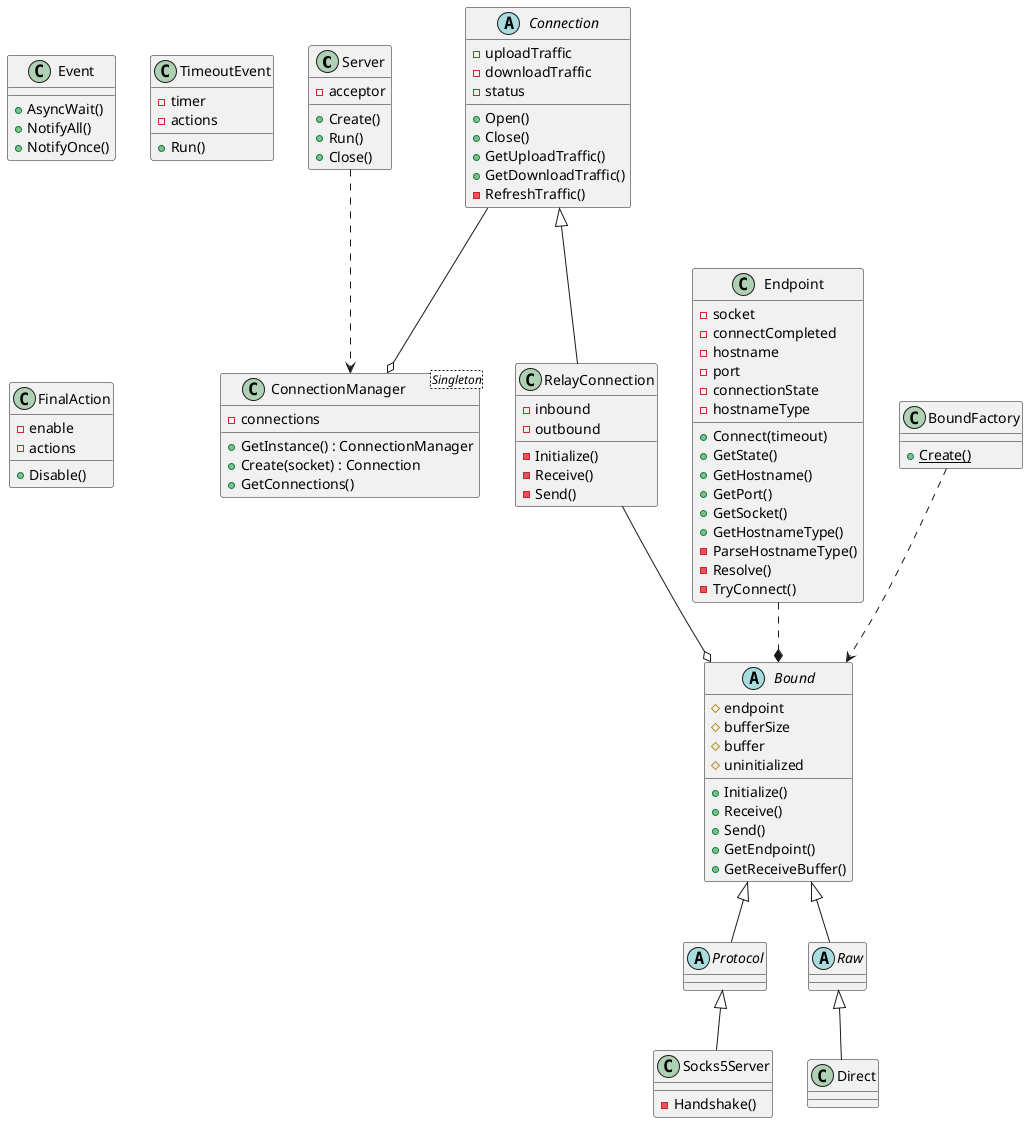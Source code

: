 @startuml
class Server{
    + Create()
    + Run()
    + Close()
    - acceptor
}

abstract Connection{
    + Open()
    + Close()
    + GetUploadTraffic()
    + GetDownloadTraffic()
    - RefreshTraffic()
    - uploadTraffic
    - downloadTraffic
    - status
}

class RelayConnection extends Connection{
    - Initialize()
    - Receive()
    - Send()
    - inbound
    - outbound
}
class ConnectionManager<Singleton>{
    + GetInstance() : ConnectionManager
    + Create(socket) : Connection
    + GetConnections()
    - connections
}
class Endpoint{
    + Connect(timeout)
    + GetState()
    + GetHostname()
    + GetPort()
    + GetSocket()
    + GetHostnameType()
    - ParseHostnameType()
    - Resolve()
    - TryConnect()
    - socket
    - connectCompleted
    - hostname
    - port
    - connectionState
    - hostnameType
}

abstract Bound{
    + Initialize()
    + Receive()
    + Send()
    + GetEndpoint()
    + GetReceiveBuffer()
    # endpoint
    # bufferSize
    # buffer
    # uninitialized
}

class BoundFactory{
    + {static} Create()
}

class Event{
    + AsyncWait()
    + NotifyAll()
    + NotifyOnce()
}

class TimeoutEvent{
    + Run()
    - timer
    - actions
}

class FinalAction{
    + Disable()
    - enable
    - actions
}

abstract Protocol extends Bound

abstract Raw extends Bound

class Direct extends Raw

class Socks5Server extends Protocol{
    - Handshake()
}

Server ..> ConnectionManager
BoundFactory ..> Bound
Endpoint ..* Bound
Connection --o ConnectionManager
RelayConnection --o Bound

@enduml
